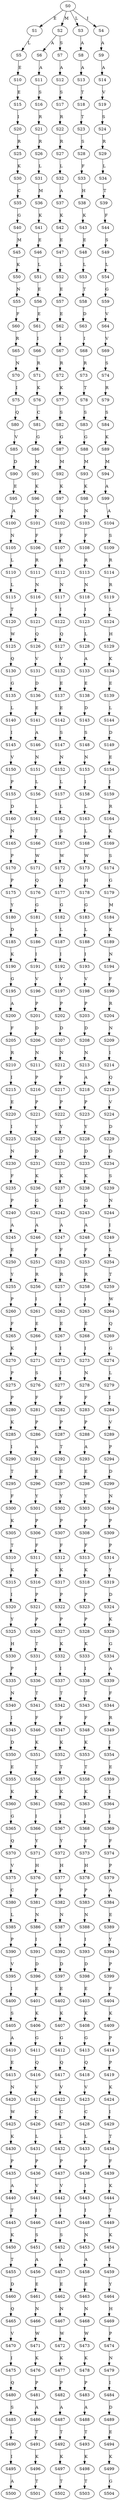 strict digraph  {
	S0 -> S1 [ label = E ];
	S0 -> S2 [ label = M ];
	S0 -> S3 [ label = L ];
	S0 -> S4 [ label = I ];
	S1 -> S5 [ label = L ];
	S2 -> S6 [ label = A ];
	S2 -> S7 [ label = S ];
	S3 -> S8 [ label = A ];
	S4 -> S9 [ label = A ];
	S5 -> S10 [ label = E ];
	S6 -> S11 [ label = A ];
	S7 -> S12 [ label = A ];
	S8 -> S13 [ label = A ];
	S9 -> S14 [ label = A ];
	S10 -> S15 [ label = E ];
	S11 -> S16 [ label = S ];
	S12 -> S17 [ label = S ];
	S13 -> S18 [ label = T ];
	S14 -> S19 [ label = V ];
	S15 -> S20 [ label = I ];
	S16 -> S21 [ label = R ];
	S17 -> S22 [ label = R ];
	S18 -> S23 [ label = T ];
	S19 -> S24 [ label = S ];
	S20 -> S25 [ label = R ];
	S21 -> S26 [ label = R ];
	S22 -> S27 [ label = R ];
	S23 -> S28 [ label = S ];
	S24 -> S29 [ label = R ];
	S25 -> S30 [ label = K ];
	S26 -> S31 [ label = L ];
	S27 -> S32 [ label = L ];
	S28 -> S33 [ label = F ];
	S29 -> S34 [ label = L ];
	S30 -> S35 [ label = C ];
	S31 -> S36 [ label = M ];
	S32 -> S37 [ label = A ];
	S33 -> S38 [ label = H ];
	S34 -> S39 [ label = T ];
	S35 -> S40 [ label = G ];
	S36 -> S41 [ label = K ];
	S37 -> S42 [ label = K ];
	S38 -> S43 [ label = K ];
	S39 -> S44 [ label = F ];
	S40 -> S45 [ label = M ];
	S41 -> S46 [ label = E ];
	S42 -> S47 [ label = E ];
	S43 -> S48 [ label = E ];
	S44 -> S49 [ label = S ];
	S45 -> S50 [ label = K ];
	S46 -> S51 [ label = L ];
	S47 -> S52 [ label = L ];
	S48 -> S53 [ label = L ];
	S49 -> S54 [ label = L ];
	S50 -> S55 [ label = N ];
	S51 -> S56 [ label = E ];
	S52 -> S57 [ label = E ];
	S53 -> S58 [ label = T ];
	S54 -> S59 [ label = G ];
	S55 -> S60 [ label = F ];
	S56 -> S61 [ label = E ];
	S57 -> S62 [ label = E ];
	S58 -> S63 [ label = D ];
	S59 -> S64 [ label = V ];
	S60 -> S65 [ label = R ];
	S61 -> S66 [ label = I ];
	S62 -> S67 [ label = I ];
	S63 -> S68 [ label = I ];
	S64 -> S69 [ label = V ];
	S65 -> S70 [ label = N ];
	S66 -> S71 [ label = R ];
	S67 -> S72 [ label = R ];
	S68 -> S73 [ label = R ];
	S69 -> S74 [ label = S ];
	S70 -> S75 [ label = I ];
	S71 -> S76 [ label = K ];
	S72 -> S77 [ label = K ];
	S73 -> S78 [ label = T ];
	S74 -> S79 [ label = R ];
	S75 -> S80 [ label = Q ];
	S76 -> S81 [ label = C ];
	S77 -> S82 [ label = S ];
	S78 -> S83 [ label = S ];
	S79 -> S84 [ label = S ];
	S80 -> S85 [ label = V ];
	S81 -> S86 [ label = G ];
	S82 -> S87 [ label = G ];
	S83 -> S88 [ label = G ];
	S84 -> S89 [ label = K ];
	S85 -> S90 [ label = D ];
	S86 -> S91 [ label = M ];
	S87 -> S92 [ label = M ];
	S88 -> S93 [ label = M ];
	S89 -> S94 [ label = M ];
	S90 -> S95 [ label = E ];
	S91 -> S96 [ label = K ];
	S92 -> S97 [ label = K ];
	S93 -> S98 [ label = K ];
	S94 -> S99 [ label = A ];
	S95 -> S100 [ label = A ];
	S96 -> S101 [ label = N ];
	S97 -> S102 [ label = N ];
	S98 -> S103 [ label = N ];
	S99 -> S104 [ label = A ];
	S100 -> S105 [ label = N ];
	S101 -> S106 [ label = F ];
	S102 -> S107 [ label = F ];
	S103 -> S108 [ label = F ];
	S104 -> S109 [ label = S ];
	S105 -> S110 [ label = L ];
	S106 -> S111 [ label = R ];
	S107 -> S112 [ label = R ];
	S108 -> S113 [ label = R ];
	S109 -> S114 [ label = R ];
	S110 -> S115 [ label = L ];
	S111 -> S116 [ label = N ];
	S112 -> S117 [ label = N ];
	S113 -> S118 [ label = N ];
	S114 -> S119 [ label = R ];
	S115 -> S120 [ label = T ];
	S116 -> S121 [ label = I ];
	S117 -> S122 [ label = I ];
	S118 -> S123 [ label = I ];
	S119 -> S124 [ label = L ];
	S120 -> S125 [ label = W ];
	S121 -> S126 [ label = Q ];
	S122 -> S127 [ label = Q ];
	S123 -> S128 [ label = L ];
	S124 -> S129 [ label = H ];
	S125 -> S130 [ label = Q ];
	S126 -> S131 [ label = V ];
	S127 -> S132 [ label = V ];
	S128 -> S133 [ label = A ];
	S129 -> S134 [ label = K ];
	S130 -> S135 [ label = G ];
	S131 -> S136 [ label = D ];
	S132 -> S137 [ label = E ];
	S133 -> S138 [ label = E ];
	S134 -> S139 [ label = E ];
	S135 -> S140 [ label = L ];
	S136 -> S141 [ label = E ];
	S137 -> S142 [ label = E ];
	S138 -> S143 [ label = D ];
	S139 -> S144 [ label = L ];
	S140 -> S145 [ label = I ];
	S141 -> S146 [ label = A ];
	S142 -> S147 [ label = S ];
	S143 -> S148 [ label = S ];
	S144 -> S149 [ label = D ];
	S145 -> S150 [ label = V ];
	S146 -> S151 [ label = N ];
	S147 -> S152 [ label = N ];
	S148 -> S153 [ label = N ];
	S149 -> S154 [ label = E ];
	S150 -> S155 [ label = P ];
	S151 -> S156 [ label = L ];
	S152 -> S157 [ label = L ];
	S153 -> S158 [ label = I ];
	S154 -> S159 [ label = I ];
	S155 -> S160 [ label = D ];
	S156 -> S161 [ label = L ];
	S157 -> S162 [ label = L ];
	S158 -> S163 [ label = L ];
	S159 -> S164 [ label = R ];
	S160 -> S165 [ label = N ];
	S161 -> S166 [ label = T ];
	S162 -> S167 [ label = S ];
	S163 -> S168 [ label = L ];
	S164 -> S169 [ label = K ];
	S165 -> S170 [ label = P ];
	S166 -> S171 [ label = W ];
	S167 -> S172 [ label = W ];
	S168 -> S173 [ label = W ];
	S169 -> S174 [ label = S ];
	S170 -> S175 [ label = P ];
	S171 -> S176 [ label = Q ];
	S172 -> S177 [ label = Q ];
	S173 -> S178 [ label = H ];
	S174 -> S179 [ label = G ];
	S175 -> S180 [ label = Y ];
	S176 -> S181 [ label = G ];
	S177 -> S182 [ label = G ];
	S178 -> S183 [ label = G ];
	S179 -> S184 [ label = M ];
	S180 -> S185 [ label = D ];
	S181 -> S186 [ label = L ];
	S182 -> S187 [ label = L ];
	S183 -> S188 [ label = L ];
	S184 -> S189 [ label = K ];
	S185 -> S190 [ label = K ];
	S186 -> S191 [ label = I ];
	S187 -> S192 [ label = I ];
	S188 -> S193 [ label = I ];
	S189 -> S194 [ label = N ];
	S190 -> S195 [ label = G ];
	S191 -> S196 [ label = V ];
	S192 -> S197 [ label = V ];
	S193 -> S198 [ label = V ];
	S194 -> S199 [ label = F ];
	S195 -> S200 [ label = A ];
	S196 -> S201 [ label = P ];
	S197 -> S202 [ label = P ];
	S198 -> S203 [ label = P ];
	S199 -> S204 [ label = R ];
	S200 -> S205 [ label = F ];
	S201 -> S206 [ label = D ];
	S202 -> S207 [ label = D ];
	S203 -> S208 [ label = D ];
	S204 -> S209 [ label = N ];
	S205 -> S210 [ label = R ];
	S206 -> S211 [ label = N ];
	S207 -> S212 [ label = N ];
	S208 -> S213 [ label = N ];
	S209 -> S214 [ label = I ];
	S210 -> S215 [ label = I ];
	S211 -> S216 [ label = P ];
	S212 -> S217 [ label = P ];
	S213 -> S218 [ label = A ];
	S214 -> S219 [ label = Q ];
	S215 -> S220 [ label = E ];
	S216 -> S221 [ label = P ];
	S217 -> S222 [ label = P ];
	S218 -> S223 [ label = P ];
	S219 -> S224 [ label = V ];
	S220 -> S225 [ label = I ];
	S221 -> S226 [ label = Y ];
	S222 -> S227 [ label = Y ];
	S223 -> S228 [ label = Y ];
	S224 -> S229 [ label = D ];
	S225 -> S230 [ label = N ];
	S226 -> S231 [ label = D ];
	S227 -> S232 [ label = D ];
	S228 -> S233 [ label = D ];
	S229 -> S234 [ label = D ];
	S230 -> S235 [ label = F ];
	S231 -> S236 [ label = K ];
	S232 -> S237 [ label = K ];
	S233 -> S238 [ label = K ];
	S234 -> S239 [ label = S ];
	S235 -> S240 [ label = P ];
	S236 -> S241 [ label = G ];
	S237 -> S242 [ label = G ];
	S238 -> S243 [ label = G ];
	S239 -> S244 [ label = N ];
	S240 -> S245 [ label = A ];
	S241 -> S246 [ label = A ];
	S242 -> S247 [ label = A ];
	S243 -> S248 [ label = A ];
	S244 -> S249 [ label = I ];
	S245 -> S250 [ label = E ];
	S246 -> S251 [ label = F ];
	S247 -> S252 [ label = F ];
	S248 -> S253 [ label = F ];
	S249 -> S254 [ label = L ];
	S250 -> S255 [ label = Y ];
	S251 -> S256 [ label = R ];
	S252 -> S257 [ label = R ];
	S253 -> S258 [ label = R ];
	S254 -> S259 [ label = T ];
	S255 -> S260 [ label = P ];
	S256 -> S261 [ label = I ];
	S257 -> S262 [ label = I ];
	S258 -> S263 [ label = I ];
	S259 -> S264 [ label = W ];
	S260 -> S265 [ label = F ];
	S261 -> S266 [ label = E ];
	S262 -> S267 [ label = E ];
	S263 -> S268 [ label = E ];
	S264 -> S269 [ label = Q ];
	S265 -> S270 [ label = K ];
	S266 -> S271 [ label = I ];
	S267 -> S272 [ label = I ];
	S268 -> S273 [ label = I ];
	S269 -> S274 [ label = G ];
	S270 -> S275 [ label = P ];
	S271 -> S276 [ label = S ];
	S272 -> S277 [ label = I ];
	S273 -> S278 [ label = N ];
	S274 -> S279 [ label = L ];
	S275 -> S280 [ label = P ];
	S276 -> S281 [ label = F ];
	S277 -> S282 [ label = F ];
	S278 -> S283 [ label = F ];
	S279 -> S284 [ label = I ];
	S280 -> S285 [ label = K ];
	S281 -> S286 [ label = P ];
	S282 -> S287 [ label = P ];
	S283 -> S288 [ label = P ];
	S284 -> S289 [ label = V ];
	S285 -> S290 [ label = I ];
	S286 -> S291 [ label = A ];
	S287 -> S292 [ label = T ];
	S288 -> S293 [ label = A ];
	S289 -> S294 [ label = P ];
	S290 -> S295 [ label = T ];
	S291 -> S296 [ label = E ];
	S292 -> S297 [ label = E ];
	S293 -> S298 [ label = E ];
	S294 -> S299 [ label = D ];
	S295 -> S300 [ label = F ];
	S296 -> S301 [ label = Y ];
	S297 -> S302 [ label = Y ];
	S298 -> S303 [ label = Y ];
	S299 -> S304 [ label = N ];
	S300 -> S305 [ label = K ];
	S301 -> S306 [ label = P ];
	S302 -> S307 [ label = P ];
	S303 -> S308 [ label = P ];
	S304 -> S309 [ label = P ];
	S305 -> S310 [ label = T ];
	S306 -> S311 [ label = F ];
	S307 -> S312 [ label = F ];
	S308 -> S313 [ label = F ];
	S309 -> S314 [ label = P ];
	S310 -> S315 [ label = K ];
	S311 -> S316 [ label = K ];
	S312 -> S317 [ label = K ];
	S313 -> S318 [ label = K ];
	S314 -> S319 [ label = Y ];
	S315 -> S320 [ label = I ];
	S316 -> S321 [ label = P ];
	S317 -> S322 [ label = P ];
	S318 -> S323 [ label = P ];
	S319 -> S324 [ label = D ];
	S320 -> S325 [ label = Y ];
	S321 -> S326 [ label = P ];
	S322 -> S327 [ label = P ];
	S323 -> S328 [ label = P ];
	S324 -> S329 [ label = K ];
	S325 -> S330 [ label = H ];
	S326 -> S331 [ label = T ];
	S327 -> S332 [ label = K ];
	S328 -> S333 [ label = K ];
	S329 -> S334 [ label = G ];
	S330 -> S335 [ label = P ];
	S331 -> S336 [ label = I ];
	S332 -> S337 [ label = I ];
	S333 -> S338 [ label = I ];
	S334 -> S339 [ label = A ];
	S335 -> S340 [ label = N ];
	S336 -> S341 [ label = T ];
	S337 -> S342 [ label = T ];
	S338 -> S343 [ label = T ];
	S339 -> S344 [ label = F ];
	S340 -> S345 [ label = I ];
	S341 -> S346 [ label = F ];
	S342 -> S347 [ label = F ];
	S343 -> S348 [ label = F ];
	S344 -> S349 [ label = R ];
	S345 -> S350 [ label = D ];
	S346 -> S351 [ label = K ];
	S347 -> S352 [ label = K ];
	S348 -> S353 [ label = K ];
	S349 -> S354 [ label = I ];
	S350 -> S355 [ label = E ];
	S351 -> S356 [ label = T ];
	S352 -> S357 [ label = T ];
	S353 -> S358 [ label = T ];
	S354 -> S359 [ label = E ];
	S355 -> S360 [ label = K ];
	S356 -> S361 [ label = K ];
	S357 -> S362 [ label = K ];
	S358 -> S363 [ label = K ];
	S359 -> S364 [ label = I ];
	S360 -> S365 [ label = G ];
	S361 -> S366 [ label = I ];
	S362 -> S367 [ label = I ];
	S363 -> S368 [ label = I ];
	S364 -> S369 [ label = I ];
	S365 -> S370 [ label = Q ];
	S366 -> S371 [ label = Y ];
	S367 -> S372 [ label = Y ];
	S368 -> S373 [ label = Y ];
	S369 -> S374 [ label = F ];
	S370 -> S375 [ label = V ];
	S371 -> S376 [ label = H ];
	S372 -> S377 [ label = H ];
	S373 -> S378 [ label = H ];
	S374 -> S379 [ label = P ];
	S375 -> S380 [ label = C ];
	S376 -> S381 [ label = P ];
	S377 -> S382 [ label = P ];
	S378 -> S383 [ label = P ];
	S379 -> S384 [ label = A ];
	S380 -> S385 [ label = L ];
	S381 -> S386 [ label = N ];
	S382 -> S387 [ label = N ];
	S383 -> S388 [ label = N ];
	S384 -> S389 [ label = E ];
	S385 -> S390 [ label = P ];
	S386 -> S391 [ label = I ];
	S387 -> S392 [ label = I ];
	S388 -> S393 [ label = I ];
	S389 -> S394 [ label = Y ];
	S390 -> S395 [ label = V ];
	S391 -> S396 [ label = D ];
	S392 -> S397 [ label = D ];
	S393 -> S398 [ label = D ];
	S394 -> S399 [ label = P ];
	S395 -> S400 [ label = I ];
	S396 -> S401 [ label = E ];
	S397 -> S402 [ label = E ];
	S398 -> S403 [ label = E ];
	S399 -> S404 [ label = F ];
	S400 -> S405 [ label = S ];
	S401 -> S406 [ label = K ];
	S402 -> S407 [ label = K ];
	S403 -> S408 [ label = K ];
	S404 -> S409 [ label = K ];
	S405 -> S410 [ label = A ];
	S406 -> S411 [ label = G ];
	S407 -> S412 [ label = G ];
	S408 -> S413 [ label = G ];
	S409 -> S414 [ label = P ];
	S410 -> S415 [ label = E ];
	S411 -> S416 [ label = Q ];
	S412 -> S417 [ label = Q ];
	S413 -> S418 [ label = Q ];
	S414 -> S419 [ label = P ];
	S415 -> S420 [ label = N ];
	S416 -> S421 [ label = V ];
	S417 -> S422 [ label = V ];
	S418 -> S423 [ label = V ];
	S419 -> S424 [ label = K ];
	S420 -> S425 [ label = W ];
	S421 -> S426 [ label = C ];
	S422 -> S427 [ label = C ];
	S423 -> S428 [ label = C ];
	S424 -> S429 [ label = I ];
	S425 -> S430 [ label = K ];
	S426 -> S431 [ label = L ];
	S427 -> S432 [ label = L ];
	S428 -> S433 [ label = L ];
	S429 -> S434 [ label = T ];
	S430 -> S435 [ label = P ];
	S431 -> S436 [ label = P ];
	S432 -> S437 [ label = P ];
	S433 -> S438 [ label = P ];
	S434 -> S439 [ label = F ];
	S435 -> S440 [ label = A ];
	S436 -> S441 [ label = V ];
	S437 -> S442 [ label = V ];
	S438 -> S443 [ label = I ];
	S439 -> S444 [ label = K ];
	S440 -> S445 [ label = T ];
	S441 -> S446 [ label = I ];
	S442 -> S447 [ label = I ];
	S443 -> S448 [ label = I ];
	S444 -> S449 [ label = T ];
	S445 -> S450 [ label = K ];
	S446 -> S451 [ label = S ];
	S447 -> S452 [ label = S ];
	S448 -> S453 [ label = N ];
	S449 -> S454 [ label = K ];
	S450 -> S455 [ label = T ];
	S451 -> S456 [ label = A ];
	S452 -> S457 [ label = A ];
	S453 -> S458 [ label = A ];
	S454 -> S459 [ label = I ];
	S455 -> S460 [ label = D ];
	S456 -> S461 [ label = E ];
	S457 -> S462 [ label = E ];
	S458 -> S463 [ label = E ];
	S459 -> S464 [ label = Y ];
	S460 -> S465 [ label = Q ];
	S461 -> S466 [ label = N ];
	S462 -> S467 [ label = N ];
	S463 -> S468 [ label = N ];
	S464 -> S469 [ label = H ];
	S465 -> S470 [ label = V ];
	S466 -> S471 [ label = W ];
	S467 -> S472 [ label = W ];
	S468 -> S473 [ label = W ];
	S469 -> S474 [ label = P ];
	S470 -> S475 [ label = I ];
	S471 -> S476 [ label = K ];
	S472 -> S477 [ label = K ];
	S473 -> S478 [ label = K ];
	S474 -> S479 [ label = N ];
	S475 -> S480 [ label = Q ];
	S476 -> S481 [ label = P ];
	S477 -> S482 [ label = P ];
	S478 -> S483 [ label = P ];
	S479 -> S484 [ label = I ];
	S480 -> S485 [ label = S ];
	S481 -> S486 [ label = A ];
	S482 -> S487 [ label = A ];
	S483 -> S488 [ label = A ];
	S484 -> S489 [ label = D ];
	S485 -> S490 [ label = L ];
	S486 -> S491 [ label = T ];
	S487 -> S492 [ label = T ];
	S488 -> S493 [ label = T ];
	S489 -> S494 [ label = E ];
	S490 -> S495 [ label = I ];
	S491 -> S496 [ label = K ];
	S492 -> S497 [ label = K ];
	S493 -> S498 [ label = K ];
	S494 -> S499 [ label = K ];
	S495 -> S500 [ label = A ];
	S496 -> S501 [ label = T ];
	S497 -> S502 [ label = T ];
	S498 -> S503 [ label = T ];
	S499 -> S504 [ label = G ];
}
